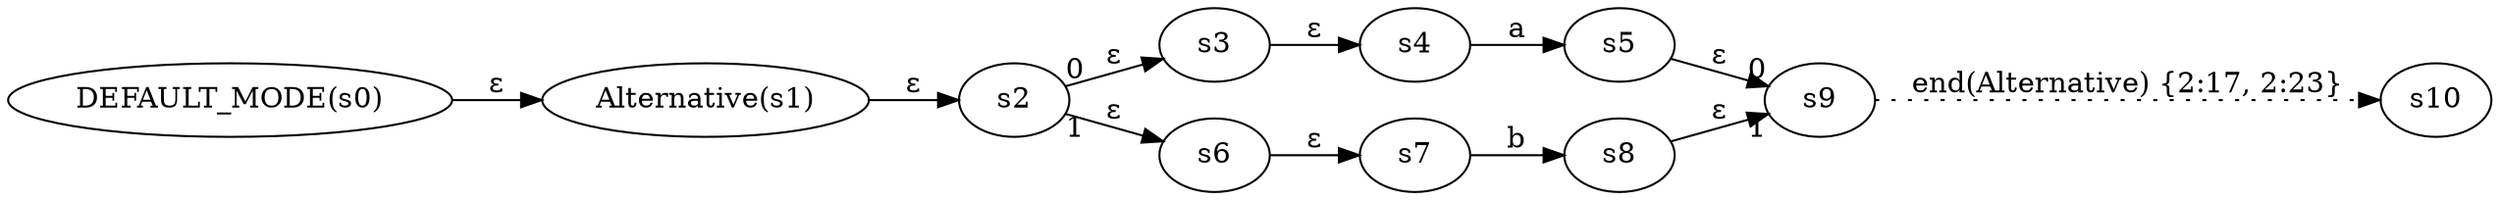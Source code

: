 digraph ATN {
  rankdir=LR;

  "DEFAULT_MODE(s0)" -> "Alternative(s1)" [label=ε]
  "Alternative(s1)" -> s2 [label=ε]
  s2 -> s3 [label=ε, taillabel=0]
  s3 -> s4 [label=ε]
  s4 -> s5 [label=a]
  s5 -> s9 [label=ε, headlabel=0]
  s9 -> s10 [label="end(Alternative) {2:17, 2:23}", style=dotted]
  s2 -> s6 [label=ε, taillabel=1]
  s6 -> s7 [label=ε]
  s7 -> s8 [label=b]
  s8 -> s9 [label=ε, headlabel=1]
}